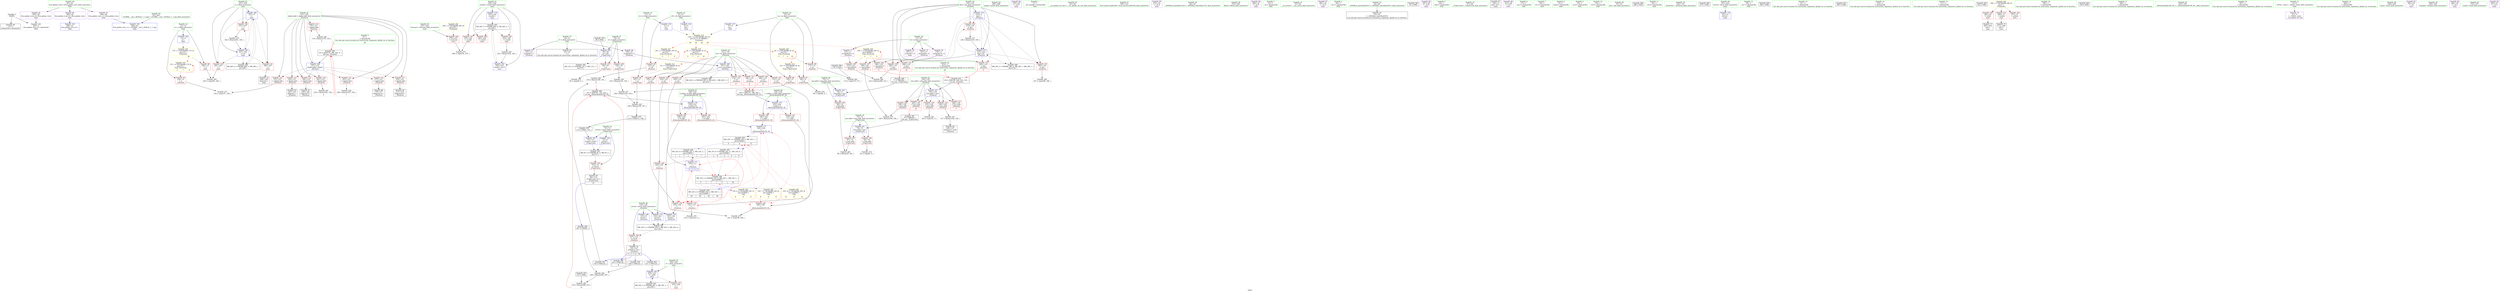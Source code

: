 digraph "SVFG" {
	label="SVFG";

	Node0x56415b3519f0 [shape=record,color=grey,label="{NodeID: 0\nNullPtr}"];
	Node0x56415b3519f0 -> Node0x56415b35a850[style=solid];
	Node0x56415b3519f0 -> Node0x56415b360bf0[style=solid];
	Node0x56415b35de60 [shape=record,color=grey,label="{NodeID: 277\n139 = cmp(137, 138, )\n}"];
	Node0x56415b359950 [shape=record,color=red,label="{NodeID: 111\n143\<--127\n\<--depth.addr\n_Z5solveii\n}"];
	Node0x56415b359950 -> Node0x56415b35acf0[style=solid];
	Node0x56415b357b30 [shape=record,color=green,label="{NodeID: 28\n40\<--44\nllvm.global_ctors\<--llvm.global_ctors_field_insensitive\nGlob }"];
	Node0x56415b357b30 -> Node0x56415b35c140[style=solid];
	Node0x56415b357b30 -> Node0x56415b35c240[style=solid];
	Node0x56415b357b30 -> Node0x56415b35c340[style=solid];
	Node0x56415b379730 [shape=record,color=yellow,style=double,label="{NodeID: 305\n44V_1 = ENCHI(MR_44V_0)\npts\{254 \}\nFun[main]}"];
	Node0x56415b379730 -> Node0x56415b35ff70[style=dashed];
	Node0x56415b35f9c0 [shape=record,color=red,label="{NodeID: 139\n213\<--212\n\<--arrayidx25\n_Z5solveii\n}"];
	Node0x56415b35f9c0 -> Node0x56415b3686a0[style=solid];
	Node0x56415b35a450 [shape=record,color=green,label="{NodeID: 56\n285\<--286\nprintf\<--printf_field_insensitive\n}"];
	Node0x56415b3611d0 [shape=record,color=blue,label="{NodeID: 167\n129\<--124\nlast.addr\<--last\n_Z5solveii\n}"];
	Node0x56415b3611d0 -> Node0x56415b35e8b0[style=dashed];
	Node0x56415b3611d0 -> Node0x56415b35e980[style=dashed];
	Node0x56415b3611d0 -> Node0x56415b35ea50[style=dashed];
	Node0x56415b3611d0 -> Node0x56415b35eb20[style=dashed];
	Node0x56415b3611d0 -> Node0x56415b35ebf0[style=dashed];
	Node0x56415b35bc60 [shape=record,color=purple,label="{NodeID: 84\n270\<--29\n\<--.str.3\nmain\n}"];
	Node0x56415b33c300 [shape=record,color=green,label="{NodeID: 1\n7\<--1\n__dso_handle\<--dummyObj\nGlob }"];
	Node0x56415b35dfe0 [shape=record,color=grey,label="{NodeID: 278\n95 = cmp(94, 9, )\n}"];
	Node0x56415b359a20 [shape=record,color=red,label="{NodeID: 112\n165\<--127\n\<--depth.addr\n_Z5solveii\n}"];
	Node0x56415b359a20 -> Node0x56415b35ae90[style=solid];
	Node0x56415b357c30 [shape=record,color=green,label="{NodeID: 29\n45\<--46\n__cxx_global_var_init\<--__cxx_global_var_init_field_insensitive\n}"];
	Node0x56415b35fa90 [shape=record,color=red,label="{NodeID: 140\n224\<--223\n\<--\n_Z5solveii\n}"];
	Node0x56415b35fa90 -> Node0x56415b361780[style=solid];
	Node0x56415b35a550 [shape=record,color=green,label="{NodeID: 57\n309\<--310\nllvm.memset.p0i8.i64\<--llvm.memset.p0i8.i64_field_insensitive\n}"];
	Node0x56415b3612a0 [shape=record,color=blue,label="{NodeID: 168\n125\<--9\nretval\<--\n_Z5solveii\n}"];
	Node0x56415b3612a0 -> Node0x56415b374b80[style=dashed];
	Node0x56415b35bd30 [shape=record,color=purple,label="{NodeID: 85\n272\<--32\n\<--.str.4\nmain\n}"];
	Node0x56415b33c240 [shape=record,color=green,label="{NodeID: 2\n9\<--1\n\<--dummyObj\nCan only get source location for instruction, argument, global var or function.|{<s0>20}}"];
	Node0x56415b33c240:s0 -> Node0x56415b3943a0[style=solid,color=red];
	Node0x56415b35e160 [shape=record,color=grey,label="{NodeID: 279\n153 = cmp(152, 9, )\n}"];
	Node0x56415b359af0 [shape=record,color=red,label="{NodeID: 113\n175\<--127\n\<--depth.addr\n_Z5solveii\n}"];
	Node0x56415b359af0 -> Node0x56415b368b20[style=solid];
	Node0x56415b357d30 [shape=record,color=green,label="{NodeID: 30\n49\<--50\n_ZNSt8ios_base4InitC1Ev\<--_ZNSt8ios_base4InitC1Ev_field_insensitive\n}"];
	Node0x56415b392bb0 [shape=record,color=black,label="{NodeID: 390\n181 = PHI(122, )\n|{<s0>6}}"];
	Node0x56415b392bb0:s0 -> Node0x56415b393fc0[style=solid,color=red];
	Node0x56415b35fb60 [shape=record,color=red,label="{NodeID: 141\n239\<--232\n\<--a.addr\n_Z8checkminIiEvRT_S0_\n}"];
	Node0x56415b35fb60 -> Node0x56415b35fea0[style=solid];
	Node0x56415b35a650 [shape=record,color=green,label="{NodeID: 58\n319\<--320\nfflush\<--fflush_field_insensitive\n}"];
	Node0x56415b361370 [shape=record,color=blue,label="{NodeID: 169\n131\<--149\nret\<--arrayidx2\n_Z5solveii\n}"];
	Node0x56415b361370 -> Node0x56415b35ecc0[style=dashed];
	Node0x56415b361370 -> Node0x56415b35ed90[style=dashed];
	Node0x56415b361370 -> Node0x56415b35ee60[style=dashed];
	Node0x56415b361370 -> Node0x56415b35ef30[style=dashed];
	Node0x56415b361370 -> Node0x56415b35f000[style=dashed];
	Node0x56415b361370 -> Node0x56415b35f0d0[style=dashed];
	Node0x56415b361370 -> Node0x56415b35f1a0[style=dashed];
	Node0x56415b361370 -> Node0x56415b375080[style=dashed];
	Node0x56415b35be00 [shape=record,color=purple,label="{NodeID: 86\n298\<--32\n\<--.str.4\nmain\n}"];
	Node0x56415b356060 [shape=record,color=green,label="{NodeID: 3\n22\<--1\n.str\<--dummyObj\nGlob }"];
	Node0x56415b35e2e0 [shape=record,color=grey,label="{NodeID: 280\n197 = cmp(196, 198, )\n}"];
	Node0x56415b359bc0 [shape=record,color=red,label="{NodeID: 114\n177\<--127\n\<--depth.addr\n_Z5solveii\n}"];
	Node0x56415b359bc0 -> Node0x56415b35af60[style=solid];
	Node0x56415b357e30 [shape=record,color=green,label="{NodeID: 31\n55\<--56\n__cxa_atexit\<--__cxa_atexit_field_insensitive\n}"];
	Node0x56415b392e20 [shape=record,color=black,label="{NodeID: 391\n190 = PHI(122, )\n}"];
	Node0x56415b392e20 -> Node0x56415b3683a0[style=solid];
	Node0x56415b35fc30 [shape=record,color=red,label="{NodeID: 142\n244\<--232\n\<--a.addr\n_Z8checkminIiEvRT_S0_\n}"];
	Node0x56415b35fc30 -> Node0x56415b3619f0[style=solid];
	Node0x56415b35a750 [shape=record,color=green,label="{NodeID: 59\n42\<--344\n_GLOBAL__sub_I_ACRush_1_1.cpp\<--_GLOBAL__sub_I_ACRush_1_1.cpp_field_insensitive\n}"];
	Node0x56415b35a750 -> Node0x56415b360af0[style=solid];
	Node0x56415b361440 [shape=record,color=blue,label="{NodeID: 170\n125\<--156\nretval\<--\n_Z5solveii\n}"];
	Node0x56415b361440 -> Node0x56415b374b80[style=dashed];
	Node0x56415b35bed0 [shape=record,color=purple,label="{NodeID: 87\n283\<--34\n\<--.str.5\nmain\n}"];
	Node0x56415b3560f0 [shape=record,color=green,label="{NodeID: 4\n24\<--1\n.str.1\<--dummyObj\nGlob }"];
	Node0x56415b35e460 [shape=record,color=grey,label="{NodeID: 281\n162 = cmp(161, 9, )\n}"];
	Node0x56415b359c90 [shape=record,color=red,label="{NodeID: 115\n187\<--127\n\<--depth.addr\n_Z5solveii\n}"];
	Node0x56415b359c90 -> Node0x56415b367aa0[style=solid];
	Node0x56415b357f30 [shape=record,color=green,label="{NodeID: 32\n54\<--60\n_ZNSt8ios_base4InitD1Ev\<--_ZNSt8ios_base4InitD1Ev_field_insensitive\n}"];
	Node0x56415b357f30 -> Node0x56415b35ab20[style=solid];
	Node0x56415b392f20 [shape=record,color=black,label="{NodeID: 392\n52 = PHI()\n}"];
	Node0x56415b35fd00 [shape=record,color=red,label="{NodeID: 143\n238\<--234\n\<--b.addr\n_Z8checkminIiEvRT_S0_\n}"];
	Node0x56415b35fd00 -> Node0x56415b35d860[style=solid];
	Node0x56415b35a850 [shape=record,color=black,label="{NodeID: 60\n2\<--3\ndummyVal\<--dummyVal\n}"];
	Node0x56415b361510 [shape=record,color=blue,label="{NodeID: 171\n159\<--111\n\<--\n_Z5solveii\n|{|<s1>5|<s2>5|<s3>5|<s4>5}}"];
	Node0x56415b361510 -> Node0x56415b374680[style=dashed];
	Node0x56415b361510:s1 -> Node0x56415b35f680[style=dashed,color=red];
	Node0x56415b361510:s2 -> Node0x56415b35f750[style=dashed,color=red];
	Node0x56415b361510:s3 -> Node0x56415b361510[style=dashed,color=red];
	Node0x56415b361510:s4 -> Node0x56415b375a80[style=dashed,color=red];
	Node0x56415b35bfa0 [shape=record,color=purple,label="{NodeID: 88\n287\<--36\n\<--.str.6\nmain\n}"];
	Node0x56415b356180 [shape=record,color=green,label="{NodeID: 5\n26\<--1\nstdin\<--dummyObj\nGlob }"];
	Node0x56415b35e5e0 [shape=record,color=grey,label="{NodeID: 282\n172 = cmp(170, 171, )\n}"];
	Node0x56415b35e710 [shape=record,color=red,label="{NodeID: 116\n201\<--127\n\<--depth.addr\n_Z5solveii\n}"];
	Node0x56415b35e710 -> Node0x56415b367f20[style=solid];
	Node0x56415b358030 [shape=record,color=green,label="{NodeID: 33\n67\<--68\n_Z7getCostii\<--_Z7getCostii_field_insensitive\n}"];
	Node0x56415b392ff0 [shape=record,color=black,label="{NodeID: 393\n90 = PHI()\n}"];
	Node0x56415b392ff0 -> Node0x56415b360f60[style=solid];
	Node0x56415b37a3a0 [shape=record,color=yellow,style=double,label="{NodeID: 310\n53V_1 = ENCHI(MR_53V_0)\npts\{10 12 16 180000 \}\nFun[main]|{<s0>20|<s1>20|<s2>20|<s3>20}}"];
	Node0x56415b37a3a0:s0 -> Node0x56415b37aa20[style=dashed,color=red];
	Node0x56415b37a3a0:s1 -> Node0x56415b37ab30[style=dashed,color=red];
	Node0x56415b37a3a0:s2 -> Node0x56415b37acf0[style=dashed,color=red];
	Node0x56415b37a3a0:s3 -> Node0x56415b37b230[style=dashed,color=red];
	Node0x56415b35fdd0 [shape=record,color=red,label="{NodeID: 144\n243\<--234\n\<--b.addr\n_Z8checkminIiEvRT_S0_\n}"];
	Node0x56415b35fdd0 -> Node0x56415b3619f0[style=solid];
	Node0x56415b35a950 [shape=record,color=black,label="{NodeID: 61\n250\<--9\nmain_ret\<--\nmain\n}"];
	Node0x56415b366de0 [shape=record,color=black,label="{NodeID: 255\n110 = PHI(111, 108, )\n}"];
	Node0x56415b366de0 -> Node0x56415b367380[style=solid];
	Node0x56415b3615e0 [shape=record,color=blue,label="{NodeID: 172\n133\<--9\nkey\<--\n_Z5solveii\n}"];
	Node0x56415b3615e0 -> Node0x56415b35f270[style=dashed];
	Node0x56415b3615e0 -> Node0x56415b35f340[style=dashed];
	Node0x56415b3615e0 -> Node0x56415b35f410[style=dashed];
	Node0x56415b3615e0 -> Node0x56415b35f4e0[style=dashed];
	Node0x56415b3615e0 -> Node0x56415b35f5b0[style=dashed];
	Node0x56415b3615e0 -> Node0x56415b3616b0[style=dashed];
	Node0x56415b3615e0 -> Node0x56415b375580[style=dashed];
	Node0x56415b35c070 [shape=record,color=purple,label="{NodeID: 89\n315\<--38\n\<--.str.7\nmain\n}"];
	Node0x56415b356210 [shape=record,color=green,label="{NodeID: 6\n27\<--1\n.str.2\<--dummyObj\nGlob }"];
	Node0x56415b36b030 [shape=record,color=grey,label="{NodeID: 283\n293 = cmp(291, 292, )\n}"];
	Node0x56415b35e7e0 [shape=record,color=red,label="{NodeID: 117\n210\<--127\n\<--depth.addr\n_Z5solveii\n}"];
	Node0x56415b35e7e0 -> Node0x56415b35b030[style=solid];
	Node0x56415b358130 [shape=record,color=green,label="{NodeID: 34\n72\<--73\nretval\<--retval_field_insensitive\n_Z7getCostii\n}"];
	Node0x56415b358130 -> Node0x56415b3592d0[style=solid];
	Node0x56415b358130 -> Node0x56415b360e90[style=solid];
	Node0x56415b358130 -> Node0x56415b361030[style=solid];
	Node0x56415b3930c0 [shape=record,color=black,label="{NodeID: 394\n170 = PHI()\n}"];
	Node0x56415b3930c0 -> Node0x56415b35e5e0[style=solid];
	Node0x56415b37a4b0 [shape=record,color=yellow,style=double,label="{NodeID: 311\n2V_1 = ENCHI(MR_2V_0)\npts\{12 \}\nFun[_Z7getCostii]}"];
	Node0x56415b37a4b0 -> Node0x56415b35c510[style=dashed];
	Node0x56415b35fea0 [shape=record,color=red,label="{NodeID: 145\n240\<--239\n\<--\n_Z8checkminIiEvRT_S0_\n}"];
	Node0x56415b35fea0 -> Node0x56415b35d860[style=solid];
	Node0x56415b35aa20 [shape=record,color=black,label="{NodeID: 62\n20\<--19\n\<--f\nCan only get source location for instruction, argument, global var or function.}"];
	Node0x56415b367380 [shape=record,color=black,label="{NodeID: 256\n113 = PHI(9, 110, )\n}"];
	Node0x56415b367380 -> Node0x56415b361030[style=solid];
	Node0x56415b3616b0 [shape=record,color=blue,label="{NodeID: 173\n133\<--220\nkey\<--inc\n_Z5solveii\n}"];
	Node0x56415b3616b0 -> Node0x56415b35f270[style=dashed];
	Node0x56415b3616b0 -> Node0x56415b35f340[style=dashed];
	Node0x56415b3616b0 -> Node0x56415b35f410[style=dashed];
	Node0x56415b3616b0 -> Node0x56415b35f4e0[style=dashed];
	Node0x56415b3616b0 -> Node0x56415b35f5b0[style=dashed];
	Node0x56415b3616b0 -> Node0x56415b3616b0[style=dashed];
	Node0x56415b3616b0 -> Node0x56415b375580[style=dashed];
	Node0x56415b35c140 [shape=record,color=purple,label="{NodeID: 90\n348\<--40\nllvm.global_ctors_0\<--llvm.global_ctors\nGlob }"];
	Node0x56415b35c140 -> Node0x56415b3609f0[style=solid];
	Node0x56415b356a50 [shape=record,color=green,label="{NodeID: 7\n29\<--1\n.str.3\<--dummyObj\nGlob }"];
	Node0x56415b35e8b0 [shape=record,color=red,label="{NodeID: 118\n146\<--129\n\<--last.addr\n_Z5solveii\n}"];
	Node0x56415b35e8b0 -> Node0x56415b368820[style=solid];
	Node0x56415b358200 [shape=record,color=green,label="{NodeID: 35\n74\<--75\nlast.addr\<--last.addr_field_insensitive\n_Z7getCostii\n}"];
	Node0x56415b358200 -> Node0x56415b3593a0[style=solid];
	Node0x56415b358200 -> Node0x56415b359470[style=solid];
	Node0x56415b358200 -> Node0x56415b360cf0[style=solid];
	Node0x56415b393190 [shape=record,color=black,label="{NodeID: 395\n204 = PHI(122, )\n}"];
	Node0x56415b393190 -> Node0x56415b3689a0[style=solid];
	Node0x56415b37a5c0 [shape=record,color=yellow,style=double,label="{NodeID: 312\n4V_1 = ENCHI(MR_4V_0)\npts\{16 \}\nFun[_Z7getCostii]}"];
	Node0x56415b37a5c0 -> Node0x56415b358df0[style=dashed];
	Node0x56415b37a5c0 -> Node0x56415b358ec0[style=dashed];
	Node0x56415b35ff70 [shape=record,color=red,label="{NodeID: 146\n279\<--253\n\<--testcase\nmain\n}"];
	Node0x56415b35ff70 -> Node0x56415b35db60[style=solid];
	Node0x56415b35ab20 [shape=record,color=black,label="{NodeID: 63\n53\<--54\n\<--_ZNSt8ios_base4InitD1Ev\nCan only get source location for instruction, argument, global var or function.}"];
	Node0x56415b367920 [shape=record,color=grey,label="{NodeID: 257\n106 = Binary(103, 105, )\n}"];
	Node0x56415b367920 -> Node0x56415b368220[style=solid];
	Node0x56415b361780 [shape=record,color=blue,label="{NodeID: 174\n125\<--224\nretval\<--\n_Z5solveii\n}"];
	Node0x56415b361780 -> Node0x56415b374b80[style=dashed];
	Node0x56415b35c240 [shape=record,color=purple,label="{NodeID: 91\n349\<--40\nllvm.global_ctors_1\<--llvm.global_ctors\nGlob }"];
	Node0x56415b35c240 -> Node0x56415b360af0[style=solid];
	Node0x56415b356ae0 [shape=record,color=green,label="{NodeID: 8\n31\<--1\nstdout\<--dummyObj\nGlob }"];
	Node0x56415b374180 [shape=record,color=black,label="{NodeID: 285\nMR_32V_9 = PHI(MR_32V_11, MR_32V_8, )\npts\{210000 \}\n|{|<s2>9|<s3>9|<s4>9|<s5>9}}"];
	Node0x56415b374180 -> Node0x56415b35fa90[style=dashed];
	Node0x56415b374180 -> Node0x56415b375a80[style=dashed];
	Node0x56415b374180:s2 -> Node0x56415b35f680[style=dashed,color=red];
	Node0x56415b374180:s3 -> Node0x56415b35f750[style=dashed,color=red];
	Node0x56415b374180:s4 -> Node0x56415b361510[style=dashed,color=red];
	Node0x56415b374180:s5 -> Node0x56415b375a80[style=dashed,color=red];
	Node0x56415b35e980 [shape=record,color=red,label="{NodeID: 119\n161\<--129\n\<--last.addr\n_Z5solveii\n}"];
	Node0x56415b35e980 -> Node0x56415b35e460[style=solid];
	Node0x56415b3582d0 [shape=record,color=green,label="{NodeID: 36\n76\<--77\nkey.addr\<--key.addr_field_insensitive\n_Z7getCostii\n}"];
	Node0x56415b3582d0 -> Node0x56415b359540[style=solid];
	Node0x56415b3582d0 -> Node0x56415b360dc0[style=solid];
	Node0x56415b393360 [shape=record,color=black,label="{NodeID: 396\n207 = PHI(69, )\n}"];
	Node0x56415b393360 -> Node0x56415b3689a0[style=solid];
	Node0x56415b360040 [shape=record,color=red,label="{NodeID: 147\n278\<--255\n\<--caseId\nmain\n}"];
	Node0x56415b360040 -> Node0x56415b35db60[style=solid];
	Node0x56415b35ac20 [shape=record,color=black,label="{NodeID: 64\n69\<--116\n_Z7getCostii_ret\<--\n_Z7getCostii\n|{<s0>10}}"];
	Node0x56415b35ac20:s0 -> Node0x56415b393360[style=solid,color=blue];
	Node0x56415b367aa0 [shape=record,color=grey,label="{NodeID: 258\n188 = Binary(187, 104, )\n|{<s0>7}}"];
	Node0x56415b367aa0:s0 -> Node0x56415b3943a0[style=solid,color=red];
	Node0x56415b361850 [shape=record,color=blue,label="{NodeID: 175\n232\<--230\na.addr\<--a\n_Z8checkminIiEvRT_S0_\n}"];
	Node0x56415b361850 -> Node0x56415b35fb60[style=dashed];
	Node0x56415b361850 -> Node0x56415b35fc30[style=dashed];
	Node0x56415b35c340 [shape=record,color=purple,label="{NodeID: 92\n350\<--40\nllvm.global_ctors_2\<--llvm.global_ctors\nGlob }"];
	Node0x56415b35c340 -> Node0x56415b360bf0[style=solid];
	Node0x56415b356b70 [shape=record,color=green,label="{NodeID: 9\n32\<--1\n.str.4\<--dummyObj\nGlob }"];
	Node0x56415b374680 [shape=record,color=black,label="{NodeID: 286\nMR_32V_6 = PHI(MR_32V_5, MR_32V_3, )\npts\{210000 \}\n|{<s0>7|<s1>7|<s2>7|<s3>7}}"];
	Node0x56415b374680:s0 -> Node0x56415b35f680[style=dashed,color=red];
	Node0x56415b374680:s1 -> Node0x56415b35f750[style=dashed,color=red];
	Node0x56415b374680:s2 -> Node0x56415b361510[style=dashed,color=red];
	Node0x56415b374680:s3 -> Node0x56415b375a80[style=dashed,color=red];
	Node0x56415b35ea50 [shape=record,color=red,label="{NodeID: 120\n164\<--129\n\<--last.addr\n_Z5solveii\n}"];
	Node0x56415b35ea50 -> Node0x56415b35d6e0[style=solid];
	Node0x56415b3583a0 [shape=record,color=green,label="{NodeID: 37\n78\<--79\nd\<--d_field_insensitive\n_Z7getCostii\n}"];
	Node0x56415b3583a0 -> Node0x56415b359610[style=solid];
	Node0x56415b3583a0 -> Node0x56415b3596e0[style=solid];
	Node0x56415b3583a0 -> Node0x56415b360f60[style=solid];
	Node0x56415b3934a0 [shape=record,color=black,label="{NodeID: 397\n215 = PHI()\n}"];
	Node0x56415b3934a0 -> Node0x56415b3680a0[style=solid];
	Node0x56415b360110 [shape=record,color=red,label="{NodeID: 148\n282\<--255\n\<--caseId\nmain\n}"];
	Node0x56415b35acf0 [shape=record,color=black,label="{NodeID: 65\n144\<--143\nidxprom\<--\n_Z5solveii\n}"];
	Node0x56415b367c20 [shape=record,color=grey,label="{NodeID: 259\n103 = Binary(102, 104, )\n}"];
	Node0x56415b367c20 -> Node0x56415b367920[style=solid];
	Node0x56415b361920 [shape=record,color=blue,label="{NodeID: 176\n234\<--231\nb.addr\<--b\n_Z8checkminIiEvRT_S0_\n}"];
	Node0x56415b361920 -> Node0x56415b35fd00[style=dashed];
	Node0x56415b361920 -> Node0x56415b35fdd0[style=dashed];
	Node0x56415b35c440 [shape=record,color=red,label="{NodeID: 93\n191\<--8\n\<--cD\n_Z5solveii\n}"];
	Node0x56415b35c440 -> Node0x56415b3683a0[style=solid];
	Node0x56415b356c00 [shape=record,color=green,label="{NodeID: 10\n34\<--1\n.str.5\<--dummyObj\nGlob }"];
	Node0x56415b374b80 [shape=record,color=black,label="{NodeID: 287\nMR_20V_3 = PHI(MR_20V_5, MR_20V_2, MR_20V_4, )\npts\{126 \}\n}"];
	Node0x56415b374b80 -> Node0x56415b3597b0[style=dashed];
	Node0x56415b35eb20 [shape=record,color=red,label="{NodeID: 121\n189\<--129\n\<--last.addr\n_Z5solveii\n|{<s0>7}}"];
	Node0x56415b35eb20:s0 -> Node0x56415b394690[style=solid,color=red];
	Node0x56415b358470 [shape=record,color=green,label="{NodeID: 38\n91\<--92\nabs\<--abs_field_insensitive\n}"];
	Node0x56415b393570 [shape=record,color=black,label="{NodeID: 398\n288 = PHI()\n}"];
	Node0x56415b3601e0 [shape=record,color=red,label="{NodeID: 149\n322\<--255\n\<--caseId\nmain\n}"];
	Node0x56415b3601e0 -> Node0x56415b368520[style=solid];
	Node0x56415b35adc0 [shape=record,color=black,label="{NodeID: 66\n148\<--147\nidxprom1\<--add\n_Z5solveii\n}"];
	Node0x56415b367da0 [shape=record,color=grey,label="{NodeID: 260\n89 = Binary(87, 88, )\n}"];
	Node0x56415b3619f0 [shape=record,color=blue,label="{NodeID: 177\n244\<--243\n\<--\n_Z8checkminIiEvRT_S0_\n}"];
	Node0x56415b3619f0 -> Node0x56415b376e80[style=dashed];
	Node0x56415b35c510 [shape=record,color=red,label="{NodeID: 94\n107\<--11\n\<--cI\n_Z7getCostii\n}"];
	Node0x56415b35c510 -> Node0x56415b368220[style=solid];
	Node0x56415b356c90 [shape=record,color=green,label="{NodeID: 11\n36\<--1\n.str.6\<--dummyObj\nGlob }"];
	Node0x56415b375080 [shape=record,color=black,label="{NodeID: 288\nMR_26V_2 = PHI(MR_26V_3, MR_26V_1, MR_26V_3, )\npts\{132 \}\n}"];
	Node0x56415b35ebf0 [shape=record,color=red,label="{NodeID: 122\n205\<--129\n\<--last.addr\n_Z5solveii\n|{<s0>10}}"];
	Node0x56415b35ebf0:s0 -> Node0x56415b394180[style=solid,color=red];
	Node0x56415b358570 [shape=record,color=green,label="{NodeID: 39\n120\<--121\n_Z5solveii\<--_Z5solveii_field_insensitive\n}"];
	Node0x56415b393640 [shape=record,color=black,label="{NodeID: 399\n273 = PHI()\n}"];
	Node0x56415b3602b0 [shape=record,color=red,label="{NodeID: 150\n291\<--257\n\<--i\nmain\n}"];
	Node0x56415b3602b0 -> Node0x56415b36b030[style=solid];
	Node0x56415b35ae90 [shape=record,color=black,label="{NodeID: 67\n166\<--165\nidxprom7\<--\n_Z5solveii\n}"];
	Node0x56415b367f20 [shape=record,color=grey,label="{NodeID: 261\n202 = Binary(201, 104, )\n|{<s0>9}}"];
	Node0x56415b367f20:s0 -> Node0x56415b3943a0[style=solid,color=red];
	Node0x56415b361ac0 [shape=record,color=blue,label="{NodeID: 178\n251\<--9\nretval\<--\nmain\n}"];
	Node0x56415b35c5e0 [shape=record,color=red,label="{NodeID: 95\n138\<--13\n\<--n\n_Z5solveii\n}"];
	Node0x56415b35c5e0 -> Node0x56415b35de60[style=solid];
	Node0x56415b356d20 [shape=record,color=green,label="{NodeID: 12\n38\<--1\n.str.7\<--dummyObj\nGlob }"];
	Node0x56415b375580 [shape=record,color=black,label="{NodeID: 289\nMR_28V_2 = PHI(MR_28V_4, MR_28V_1, MR_28V_1, )\npts\{134 \}\n}"];
	Node0x56415b35ecc0 [shape=record,color=red,label="{NodeID: 123\n151\<--131\n\<--ret\n_Z5solveii\n}"];
	Node0x56415b35ecc0 -> Node0x56415b35f680[style=solid];
	Node0x56415b358670 [shape=record,color=green,label="{NodeID: 40\n125\<--126\nretval\<--retval_field_insensitive\n_Z5solveii\n}"];
	Node0x56415b358670 -> Node0x56415b3597b0[style=solid];
	Node0x56415b358670 -> Node0x56415b3612a0[style=solid];
	Node0x56415b358670 -> Node0x56415b361440[style=solid];
	Node0x56415b358670 -> Node0x56415b361780[style=solid];
	Node0x56415b393710 [shape=record,color=black,label="{NodeID: 400\n284 = PHI()\n}"];
	Node0x56415b37aa20 [shape=record,color=yellow,style=double,label="{NodeID: 317\n14V_1 = ENCHI(MR_14V_0)\npts\{10 \}\nFun[_Z5solveii]|{|<s1>5|<s2>7|<s3>9}}"];
	Node0x56415b37aa20 -> Node0x56415b35c440[style=dashed];
	Node0x56415b37aa20:s1 -> Node0x56415b37aa20[style=dashed,color=red];
	Node0x56415b37aa20:s2 -> Node0x56415b37aa20[style=dashed,color=red];
	Node0x56415b37aa20:s3 -> Node0x56415b37aa20[style=dashed,color=red];
	Node0x56415b360380 [shape=record,color=red,label="{NodeID: 151\n295\<--257\n\<--i\nmain\n}"];
	Node0x56415b360380 -> Node0x56415b35b370[style=solid];
	Node0x56415b35af60 [shape=record,color=black,label="{NodeID: 68\n178\<--177\nidxprom12\<--\n_Z5solveii\n}"];
	Node0x56415b3680a0 [shape=record,color=grey,label="{NodeID: 262\n216 = Binary(208, 215, )\n|{<s0>12}}"];
	Node0x56415b3680a0:s0 -> Node0x56415b393fc0[style=solid,color=red];
	Node0x56415b361b90 [shape=record,color=blue,label="{NodeID: 179\n255\<--104\ncaseId\<--\nmain\n}"];
	Node0x56415b361b90 -> Node0x56415b377380[style=dashed];
	Node0x56415b358d20 [shape=record,color=red,label="{NodeID: 96\n292\<--13\n\<--n\nmain\n}"];
	Node0x56415b358d20 -> Node0x56415b36b030[style=solid];
	Node0x56415b356db0 [shape=record,color=green,label="{NodeID: 13\n41\<--1\n\<--dummyObj\nCan only get source location for instruction, argument, global var or function.}"];
	Node0x56415b375a80 [shape=record,color=black,label="{NodeID: 290\nMR_32V_2 = PHI(MR_32V_9, MR_32V_1, MR_32V_1, )\npts\{210000 \}\n|{<s0>5|<s1>7|<s2>9|<s3>20}}"];
	Node0x56415b375a80:s0 -> Node0x56415b37f340[style=dashed,color=blue];
	Node0x56415b375a80:s1 -> Node0x56415b3627c0[style=dashed,color=blue];
	Node0x56415b375a80:s2 -> Node0x56415b362a80[style=dashed,color=blue];
	Node0x56415b375a80:s3 -> Node0x56415b378280[style=dashed,color=blue];
	Node0x56415b35ed90 [shape=record,color=red,label="{NodeID: 124\n155\<--131\n\<--ret\n_Z5solveii\n}"];
	Node0x56415b35ed90 -> Node0x56415b35f750[style=solid];
	Node0x56415b358740 [shape=record,color=green,label="{NodeID: 41\n127\<--128\ndepth.addr\<--depth.addr_field_insensitive\n_Z5solveii\n}"];
	Node0x56415b358740 -> Node0x56415b359880[style=solid];
	Node0x56415b358740 -> Node0x56415b359950[style=solid];
	Node0x56415b358740 -> Node0x56415b359a20[style=solid];
	Node0x56415b358740 -> Node0x56415b359af0[style=solid];
	Node0x56415b358740 -> Node0x56415b359bc0[style=solid];
	Node0x56415b358740 -> Node0x56415b359c90[style=solid];
	Node0x56415b358740 -> Node0x56415b35e710[style=solid];
	Node0x56415b358740 -> Node0x56415b35e7e0[style=solid];
	Node0x56415b358740 -> Node0x56415b361100[style=solid];
	Node0x56415b3937e0 [shape=record,color=black,label="{NodeID: 401\n299 = PHI()\n}"];
	Node0x56415b37ab30 [shape=record,color=yellow,style=double,label="{NodeID: 318\n2V_1 = ENCHI(MR_2V_0)\npts\{12 \}\nFun[_Z5solveii]|{<s0>5|<s1>7|<s2>9|<s3>10}}"];
	Node0x56415b37ab30:s0 -> Node0x56415b37ab30[style=dashed,color=red];
	Node0x56415b37ab30:s1 -> Node0x56415b37ab30[style=dashed,color=red];
	Node0x56415b37ab30:s2 -> Node0x56415b37ab30[style=dashed,color=red];
	Node0x56415b37ab30:s3 -> Node0x56415b37a4b0[style=dashed,color=red];
	Node0x56415b360450 [shape=record,color=red,label="{NodeID: 152\n301\<--257\n\<--i\nmain\n}"];
	Node0x56415b360450 -> Node0x56415b368ca0[style=solid];
	Node0x56415b35b030 [shape=record,color=black,label="{NodeID: 69\n211\<--210\nidxprom24\<--\n_Z5solveii\n}"];
	Node0x56415b368220 [shape=record,color=grey,label="{NodeID: 263\n108 = Binary(106, 107, )\n}"];
	Node0x56415b368220 -> Node0x56415b366de0[style=solid];
	Node0x56415b361c60 [shape=record,color=blue,label="{NodeID: 180\n257\<--9\ni\<--\nmain\n}"];
	Node0x56415b361c60 -> Node0x56415b3602b0[style=dashed];
	Node0x56415b361c60 -> Node0x56415b360380[style=dashed];
	Node0x56415b361c60 -> Node0x56415b360450[style=dashed];
	Node0x56415b361c60 -> Node0x56415b361d30[style=dashed];
	Node0x56415b361c60 -> Node0x56415b377880[style=dashed];
	Node0x56415b358df0 [shape=record,color=red,label="{NodeID: 97\n98\<--15\n\<--m\n_Z7getCostii\n}"];
	Node0x56415b358df0 -> Node0x56415b35dce0[style=solid];
	Node0x56415b356e40 [shape=record,color=green,label="{NodeID: 14\n104\<--1\n\<--dummyObj\nCan only get source location for instruction, argument, global var or function.}"];
	Node0x56415b375f80 [shape=record,color=black,label="{NodeID: 291\nMR_6V_3 = PHI(MR_6V_4, MR_6V_2, )\npts\{73 \}\n}"];
	Node0x56415b375f80 -> Node0x56415b3592d0[style=dashed];
	Node0x56415b35ee60 [shape=record,color=red,label="{NodeID: 125\n159\<--131\n\<--ret\n_Z5solveii\n}"];
	Node0x56415b35ee60 -> Node0x56415b361510[style=solid];
	Node0x56415b358810 [shape=record,color=green,label="{NodeID: 42\n129\<--130\nlast.addr\<--last.addr_field_insensitive\n_Z5solveii\n}"];
	Node0x56415b358810 -> Node0x56415b35e8b0[style=solid];
	Node0x56415b358810 -> Node0x56415b35e980[style=solid];
	Node0x56415b358810 -> Node0x56415b35ea50[style=solid];
	Node0x56415b358810 -> Node0x56415b35eb20[style=solid];
	Node0x56415b358810 -> Node0x56415b35ebf0[style=solid];
	Node0x56415b358810 -> Node0x56415b3611d0[style=solid];
	Node0x56415b3938b0 [shape=record,color=black,label="{NodeID: 402\n311 = PHI(122, )\n}"];
	Node0x56415b3938b0 -> Node0x56415b361e00[style=solid];
	Node0x56415b37ac10 [shape=record,color=yellow,style=double,label="{NodeID: 319\n17V_1 = ENCHI(MR_17V_0)\npts\{14 \}\nFun[_Z5solveii]|{|<s1>5|<s2>7|<s3>9}}"];
	Node0x56415b37ac10 -> Node0x56415b35c5e0[style=dashed];
	Node0x56415b37ac10:s1 -> Node0x56415b37ac10[style=dashed,color=red];
	Node0x56415b37ac10:s2 -> Node0x56415b37ac10[style=dashed,color=red];
	Node0x56415b37ac10:s3 -> Node0x56415b37ac10[style=dashed,color=red];
	Node0x56415b360520 [shape=record,color=red,label="{NodeID: 153\n314\<--259\n\<--r\nmain\n}"];
	Node0x56415b35b100 [shape=record,color=black,label="{NodeID: 70\n122\<--227\n_Z5solveii_ret\<--\n_Z5solveii\n|{<s0>5|<s1>7|<s2>9|<s3>20}}"];
	Node0x56415b35b100:s0 -> Node0x56415b392bb0[style=solid,color=blue];
	Node0x56415b35b100:s1 -> Node0x56415b392e20[style=solid,color=blue];
	Node0x56415b35b100:s2 -> Node0x56415b393190[style=solid,color=blue];
	Node0x56415b35b100:s3 -> Node0x56415b3938b0[style=solid,color=blue];
	Node0x56415b3683a0 [shape=record,color=grey,label="{NodeID: 264\n192 = Binary(190, 191, )\n|{<s0>8}}"];
	Node0x56415b3683a0:s0 -> Node0x56415b393fc0[style=solid,color=red];
	Node0x56415b361d30 [shape=record,color=blue,label="{NodeID: 181\n257\<--302\ni\<--inc\nmain\n}"];
	Node0x56415b361d30 -> Node0x56415b3602b0[style=dashed];
	Node0x56415b361d30 -> Node0x56415b360380[style=dashed];
	Node0x56415b361d30 -> Node0x56415b360450[style=dashed];
	Node0x56415b361d30 -> Node0x56415b361d30[style=dashed];
	Node0x56415b361d30 -> Node0x56415b377880[style=dashed];
	Node0x56415b358ec0 [shape=record,color=red,label="{NodeID: 98\n105\<--15\n\<--m\n_Z7getCostii\n}"];
	Node0x56415b358ec0 -> Node0x56415b367920[style=solid];
	Node0x56415b356ed0 [shape=record,color=green,label="{NodeID: 15\n111\<--1\n\<--dummyObj\nCan only get source location for instruction, argument, global var or function.}"];
	Node0x56415b376480 [shape=record,color=black,label="{NodeID: 292\nMR_12V_2 = PHI(MR_12V_3, MR_12V_1, )\npts\{79 \}\n}"];
	Node0x56415b35ef30 [shape=record,color=red,label="{NodeID: 126\n174\<--131\n\<--ret\n_Z5solveii\n|{<s0>6}}"];
	Node0x56415b35ef30:s0 -> Node0x56415b393c80[style=solid,color=red];
	Node0x56415b3588e0 [shape=record,color=green,label="{NodeID: 43\n131\<--132\nret\<--ret_field_insensitive\n_Z5solveii\n}"];
	Node0x56415b3588e0 -> Node0x56415b35ecc0[style=solid];
	Node0x56415b3588e0 -> Node0x56415b35ed90[style=solid];
	Node0x56415b3588e0 -> Node0x56415b35ee60[style=solid];
	Node0x56415b3588e0 -> Node0x56415b35ef30[style=solid];
	Node0x56415b3588e0 -> Node0x56415b35f000[style=solid];
	Node0x56415b3588e0 -> Node0x56415b35f0d0[style=solid];
	Node0x56415b3588e0 -> Node0x56415b35f1a0[style=solid];
	Node0x56415b3588e0 -> Node0x56415b361370[style=solid];
	Node0x56415b393ae0 [shape=record,color=black,label="{NodeID: 403\n316 = PHI()\n}"];
	Node0x56415b37acf0 [shape=record,color=yellow,style=double,label="{NodeID: 320\n4V_1 = ENCHI(MR_4V_0)\npts\{16 \}\nFun[_Z5solveii]|{|<s1>5|<s2>7|<s3>9|<s4>10}}"];
	Node0x56415b37acf0 -> Node0x56415b358f90[style=dashed];
	Node0x56415b37acf0:s1 -> Node0x56415b37acf0[style=dashed,color=red];
	Node0x56415b37acf0:s2 -> Node0x56415b37acf0[style=dashed,color=red];
	Node0x56415b37acf0:s3 -> Node0x56415b37acf0[style=dashed,color=red];
	Node0x56415b37acf0:s4 -> Node0x56415b37a5c0[style=dashed,color=red];
	Node0x56415b3605f0 [shape=record,color=blue,label="{NodeID: 154\n8\<--9\ncD\<--\nGlob }"];
	Node0x56415b3605f0 -> Node0x56415b37a3a0[style=dashed];
	Node0x56415b35b1d0 [shape=record,color=black,label="{NodeID: 71\n265\<--262\ncall\<--\nmain\n}"];
	Node0x56415b368520 [shape=record,color=grey,label="{NodeID: 265\n323 = Binary(322, 104, )\n}"];
	Node0x56415b368520 -> Node0x56415b361ed0[style=solid];
	Node0x56415b361e00 [shape=record,color=blue,label="{NodeID: 182\n259\<--311\nr\<--call9\nmain\n}"];
	Node0x56415b361e00 -> Node0x56415b360520[style=dashed];
	Node0x56415b361e00 -> Node0x56415b377d80[style=dashed];
	Node0x56415b358f90 [shape=record,color=red,label="{NodeID: 99\n171\<--15\n\<--m\n_Z5solveii\n}"];
	Node0x56415b358f90 -> Node0x56415b35e5e0[style=solid];
	Node0x56415b356f60 [shape=record,color=green,label="{NodeID: 16\n198\<--1\n\<--dummyObj\nCan only get source location for instruction, argument, global var or function.}"];
	Node0x56415b35f000 [shape=record,color=red,label="{NodeID: 127\n186\<--131\n\<--ret\n_Z5solveii\n|{<s0>8}}"];
	Node0x56415b35f000:s0 -> Node0x56415b393c80[style=solid,color=red];
	Node0x56415b3589b0 [shape=record,color=green,label="{NodeID: 44\n133\<--134\nkey\<--key_field_insensitive\n_Z5solveii\n}"];
	Node0x56415b3589b0 -> Node0x56415b35f270[style=solid];
	Node0x56415b3589b0 -> Node0x56415b35f340[style=solid];
	Node0x56415b3589b0 -> Node0x56415b35f410[style=solid];
	Node0x56415b3589b0 -> Node0x56415b35f4e0[style=solid];
	Node0x56415b3589b0 -> Node0x56415b35f5b0[style=solid];
	Node0x56415b3589b0 -> Node0x56415b3615e0[style=solid];
	Node0x56415b3589b0 -> Node0x56415b3616b0[style=solid];
	Node0x56415b393bb0 [shape=record,color=black,label="{NodeID: 404\n318 = PHI()\n}"];
	Node0x56415b3606f0 [shape=record,color=blue,label="{NodeID: 155\n11\<--9\ncI\<--\nGlob }"];
	Node0x56415b3606f0 -> Node0x56415b37a3a0[style=dashed];
	Node0x56415b35b2a0 [shape=record,color=black,label="{NodeID: 72\n271\<--268\ncall1\<--\nmain\n}"];
	Node0x56415b3686a0 [shape=record,color=grey,label="{NodeID: 266\n214 = Binary(209, 213, )\n}"];
	Node0x56415b361ed0 [shape=record,color=blue,label="{NodeID: 183\n255\<--323\ncaseId\<--inc13\nmain\n}"];
	Node0x56415b361ed0 -> Node0x56415b377380[style=dashed];
	Node0x56415b359060 [shape=record,color=red,label="{NodeID: 100\n262\<--26\n\<--stdin\nmain\n}"];
	Node0x56415b359060 -> Node0x56415b35b1d0[style=solid];
	Node0x56415b357030 [shape=record,color=green,label="{NodeID: 17\n306\<--1\n\<--dummyObj\nCan only get source location for instruction, argument, global var or function.}"];
	Node0x56415b376e80 [shape=record,color=black,label="{NodeID: 294\nMR_32V_3 = PHI(MR_32V_2, MR_32V_1, )\npts\{210000 \}\n|{<s0>6|<s1>8|<s2>12}}"];
	Node0x56415b376e80:s0 -> Node0x56415b374680[style=dashed,color=blue];
	Node0x56415b376e80:s1 -> Node0x56415b374180[style=dashed,color=blue];
	Node0x56415b376e80:s2 -> Node0x56415b374180[style=dashed,color=blue];
	Node0x56415b35f0d0 [shape=record,color=red,label="{NodeID: 128\n200\<--131\n\<--ret\n_Z5solveii\n|{<s0>12}}"];
	Node0x56415b35f0d0:s0 -> Node0x56415b393c80[style=solid,color=red];
	Node0x56415b358a80 [shape=record,color=green,label="{NodeID: 45\n183\<--184\n_Z8checkminIiEvRT_S0_\<--_Z8checkminIiEvRT_S0__field_insensitive\n}"];
	Node0x56415b393c80 [shape=record,color=black,label="{NodeID: 405\n230 = PHI(174, 186, 200, )\n0th arg _Z8checkminIiEvRT_S0_ }"];
	Node0x56415b393c80 -> Node0x56415b361850[style=solid];
	Node0x56415b3607f0 [shape=record,color=blue,label="{NodeID: 156\n13\<--9\nn\<--\nGlob }"];
	Node0x56415b3607f0 -> Node0x56415b379570[style=dashed];
	Node0x56415b35b370 [shape=record,color=black,label="{NodeID: 73\n296\<--295\nidxprom\<--\nmain\n}"];
	Node0x56415b368820 [shape=record,color=grey,label="{NodeID: 267\n147 = Binary(146, 104, )\n}"];
	Node0x56415b368820 -> Node0x56415b35adc0[style=solid];
	Node0x56415b359130 [shape=record,color=red,label="{NodeID: 101\n268\<--31\n\<--stdout\nmain\n}"];
	Node0x56415b359130 -> Node0x56415b35b2a0[style=solid];
	Node0x56415b357130 [shape=record,color=green,label="{NodeID: 18\n307\<--1\n\<--dummyObj\nCan only get source location for instruction, argument, global var or function.}"];
	Node0x56415b377380 [shape=record,color=black,label="{NodeID: 295\nMR_46V_3 = PHI(MR_46V_4, MR_46V_2, )\npts\{256 \}\n}"];
	Node0x56415b377380 -> Node0x56415b360040[style=dashed];
	Node0x56415b377380 -> Node0x56415b360110[style=dashed];
	Node0x56415b377380 -> Node0x56415b3601e0[style=dashed];
	Node0x56415b377380 -> Node0x56415b361ed0[style=dashed];
	Node0x56415b35f1a0 [shape=record,color=red,label="{NodeID: 129\n223\<--131\n\<--ret\n_Z5solveii\n}"];
	Node0x56415b35f1a0 -> Node0x56415b35fa90[style=solid];
	Node0x56415b358b80 [shape=record,color=green,label="{NodeID: 46\n232\<--233\na.addr\<--a.addr_field_insensitive\n_Z8checkminIiEvRT_S0_\n}"];
	Node0x56415b358b80 -> Node0x56415b35fb60[style=solid];
	Node0x56415b358b80 -> Node0x56415b35fc30[style=solid];
	Node0x56415b358b80 -> Node0x56415b361850[style=solid];
	Node0x56415b393fc0 [shape=record,color=black,label="{NodeID: 406\n231 = PHI(181, 192, 216, )\n1st arg _Z8checkminIiEvRT_S0_ }"];
	Node0x56415b393fc0 -> Node0x56415b361920[style=solid];
	Node0x56415b3608f0 [shape=record,color=blue,label="{NodeID: 157\n15\<--9\nm\<--\nGlob }"];
	Node0x56415b3608f0 -> Node0x56415b37a3a0[style=dashed];
	Node0x56415b35b440 [shape=record,color=purple,label="{NodeID: 74\n51\<--4\n\<--_ZStL8__ioinit\n__cxx_global_var_init\n}"];
	Node0x56415b3689a0 [shape=record,color=grey,label="{NodeID: 268\n208 = Binary(204, 207, )\n}"];
	Node0x56415b3689a0 -> Node0x56415b3680a0[style=solid];
	Node0x56415b359200 [shape=record,color=red,label="{NodeID: 102\n317\<--31\n\<--stdout\nmain\n}"];
	Node0x56415b357230 [shape=record,color=green,label="{NodeID: 19\n308\<--1\n\<--dummyObj\nCan only get source location for instruction, argument, global var or function.}"];
	Node0x56415b377880 [shape=record,color=black,label="{NodeID: 296\nMR_48V_2 = PHI(MR_48V_4, MR_48V_1, )\npts\{258 \}\n}"];
	Node0x56415b377880 -> Node0x56415b361c60[style=dashed];
	Node0x56415b35f270 [shape=record,color=red,label="{NodeID: 130\n196\<--133\n\<--key\n_Z5solveii\n}"];
	Node0x56415b35f270 -> Node0x56415b35e2e0[style=solid];
	Node0x56415b358c50 [shape=record,color=green,label="{NodeID: 47\n234\<--235\nb.addr\<--b.addr_field_insensitive\n_Z8checkminIiEvRT_S0_\n}"];
	Node0x56415b358c50 -> Node0x56415b35fd00[style=solid];
	Node0x56415b358c50 -> Node0x56415b35fdd0[style=solid];
	Node0x56415b358c50 -> Node0x56415b361920[style=solid];
	Node0x56415b394180 [shape=record,color=black,label="{NodeID: 407\n70 = PHI(205, )\n0th arg _Z7getCostii }"];
	Node0x56415b394180 -> Node0x56415b360cf0[style=solid];
	Node0x56415b3609f0 [shape=record,color=blue,label="{NodeID: 158\n348\<--41\nllvm.global_ctors_0\<--\nGlob }"];
	Node0x56415b35b510 [shape=record,color=purple,label="{NodeID: 75\n167\<--17\narrayidx8\<--A\n_Z5solveii\n}"];
	Node0x56415b35b510 -> Node0x56415b35f820[style=solid];
	Node0x56415b368b20 [shape=record,color=grey,label="{NodeID: 269\n176 = Binary(175, 104, )\n|{<s0>5}}"];
	Node0x56415b368b20:s0 -> Node0x56415b3943a0[style=solid,color=red];
	Node0x56415b3592d0 [shape=record,color=red,label="{NodeID: 103\n116\<--72\n\<--retval\n_Z7getCostii\n}"];
	Node0x56415b3592d0 -> Node0x56415b35ac20[style=solid];
	Node0x56415b357330 [shape=record,color=green,label="{NodeID: 20\n312\<--1\n\<--dummyObj\nCan only get source location for instruction, argument, global var or function.|{<s0>20}}"];
	Node0x56415b357330:s0 -> Node0x56415b394690[style=solid,color=red];
	Node0x56415b377d80 [shape=record,color=black,label="{NodeID: 297\nMR_50V_2 = PHI(MR_50V_3, MR_50V_1, )\npts\{260 \}\n}"];
	Node0x56415b377d80 -> Node0x56415b361e00[style=dashed];
	Node0x56415b35f340 [shape=record,color=red,label="{NodeID: 131\n203\<--133\n\<--key\n_Z5solveii\n|{<s0>9}}"];
	Node0x56415b35f340:s0 -> Node0x56415b394690[style=solid,color=red];
	Node0x56415b359d40 [shape=record,color=green,label="{NodeID: 48\n248\<--249\nmain\<--main_field_insensitive\n}"];
	Node0x56415b394290 [shape=record,color=black,label="{NodeID: 408\n71 = PHI(206, )\n1st arg _Z7getCostii }"];
	Node0x56415b394290 -> Node0x56415b360dc0[style=solid];
	Node0x56415b360af0 [shape=record,color=blue,label="{NodeID: 159\n349\<--42\nllvm.global_ctors_1\<--_GLOBAL__sub_I_ACRush_1_1.cpp\nGlob }"];
	Node0x56415b35b5e0 [shape=record,color=purple,label="{NodeID: 76\n179\<--17\narrayidx13\<--A\n_Z5solveii\n}"];
	Node0x56415b35b5e0 -> Node0x56415b35f8f0[style=solid];
	Node0x56415b368ca0 [shape=record,color=grey,label="{NodeID: 270\n302 = Binary(301, 104, )\n}"];
	Node0x56415b368ca0 -> Node0x56415b361d30[style=solid];
	Node0x56415b3593a0 [shape=record,color=red,label="{NodeID: 104\n82\<--74\n\<--last.addr\n_Z7getCostii\n}"];
	Node0x56415b3593a0 -> Node0x56415b35d9e0[style=solid];
	Node0x56415b357430 [shape=record,color=green,label="{NodeID: 21\n4\<--6\n_ZStL8__ioinit\<--_ZStL8__ioinit_field_insensitive\nGlob }"];
	Node0x56415b357430 -> Node0x56415b35b440[style=solid];
	Node0x56415b378280 [shape=record,color=black,label="{NodeID: 298\nMR_32V_2 = PHI(MR_32V_3, MR_32V_1, )\npts\{210000 \}\n|{<s0>20|<s1>20|<s2>20|<s3>20}}"];
	Node0x56415b378280:s0 -> Node0x56415b35f680[style=dashed,color=red];
	Node0x56415b378280:s1 -> Node0x56415b35f750[style=dashed,color=red];
	Node0x56415b378280:s2 -> Node0x56415b361510[style=dashed,color=red];
	Node0x56415b378280:s3 -> Node0x56415b375a80[style=dashed,color=red];
	Node0x56415b35f410 [shape=record,color=red,label="{NodeID: 132\n206\<--133\n\<--key\n_Z5solveii\n|{<s0>10}}"];
	Node0x56415b35f410:s0 -> Node0x56415b394290[style=solid,color=red];
	Node0x56415b359e40 [shape=record,color=green,label="{NodeID: 49\n251\<--252\nretval\<--retval_field_insensitive\nmain\n}"];
	Node0x56415b359e40 -> Node0x56415b361ac0[style=solid];
	Node0x56415b3943a0 [shape=record,color=black,label="{NodeID: 409\n123 = PHI(176, 188, 202, 9, )\n0th arg _Z5solveii }"];
	Node0x56415b3943a0 -> Node0x56415b361100[style=solid];
	Node0x56415b37b230 [shape=record,color=yellow,style=double,label="{NodeID: 326\n30V_1 = ENCHI(MR_30V_0)\npts\{180000 \}\nFun[_Z5solveii]|{|<s3>5|<s4>7|<s5>9}}"];
	Node0x56415b37b230 -> Node0x56415b35f820[style=dashed];
	Node0x56415b37b230 -> Node0x56415b35f8f0[style=dashed];
	Node0x56415b37b230 -> Node0x56415b35f9c0[style=dashed];
	Node0x56415b37b230:s3 -> Node0x56415b37b230[style=dashed,color=red];
	Node0x56415b37b230:s4 -> Node0x56415b37b230[style=dashed,color=red];
	Node0x56415b37b230:s5 -> Node0x56415b37b230[style=dashed,color=red];
	Node0x56415b360bf0 [shape=record,color=blue, style = dotted,label="{NodeID: 160\n350\<--3\nllvm.global_ctors_2\<--dummyVal\nGlob }"];
	Node0x56415b35b6b0 [shape=record,color=purple,label="{NodeID: 77\n212\<--17\narrayidx25\<--A\n_Z5solveii\n}"];
	Node0x56415b35b6b0 -> Node0x56415b35f9c0[style=solid];
	Node0x56415b368e20 [shape=record,color=grey,label="{NodeID: 271\n220 = Binary(219, 104, )\n}"];
	Node0x56415b368e20 -> Node0x56415b3616b0[style=solid];
	Node0x56415b359470 [shape=record,color=red,label="{NodeID: 105\n87\<--74\n\<--last.addr\n_Z7getCostii\n}"];
	Node0x56415b359470 -> Node0x56415b367da0[style=solid];
	Node0x56415b357530 [shape=record,color=green,label="{NodeID: 22\n8\<--10\ncD\<--cD_field_insensitive\nGlob }"];
	Node0x56415b357530 -> Node0x56415b35c440[style=solid];
	Node0x56415b357530 -> Node0x56415b3605f0[style=solid];
	Node0x56415b35f4e0 [shape=record,color=red,label="{NodeID: 133\n209\<--133\n\<--key\n_Z5solveii\n}"];
	Node0x56415b35f4e0 -> Node0x56415b3686a0[style=solid];
	Node0x56415b359f10 [shape=record,color=green,label="{NodeID: 50\n253\<--254\ntestcase\<--testcase_field_insensitive\nmain\n}"];
	Node0x56415b359f10 -> Node0x56415b35ff70[style=solid];
	Node0x56415b394690 [shape=record,color=black,label="{NodeID: 410\n124 = PHI(180, 189, 203, 312, )\n1st arg _Z5solveii }"];
	Node0x56415b394690 -> Node0x56415b3611d0[style=solid];
	Node0x56415b360cf0 [shape=record,color=blue,label="{NodeID: 161\n74\<--70\nlast.addr\<--last\n_Z7getCostii\n}"];
	Node0x56415b360cf0 -> Node0x56415b3593a0[style=dashed];
	Node0x56415b360cf0 -> Node0x56415b359470[style=dashed];
	Node0x56415b35b780 [shape=record,color=purple,label="{NodeID: 78\n297\<--17\narrayidx\<--A\nmain\n}"];
	Node0x56415b35d6e0 [shape=record,color=grey,label="{NodeID: 272\n169 = Binary(164, 168, )\n}"];
	Node0x56415b359540 [shape=record,color=red,label="{NodeID: 106\n88\<--76\n\<--key.addr\n_Z7getCostii\n}"];
	Node0x56415b359540 -> Node0x56415b367da0[style=solid];
	Node0x56415b357630 [shape=record,color=green,label="{NodeID: 23\n11\<--12\ncI\<--cI_field_insensitive\nGlob }"];
	Node0x56415b357630 -> Node0x56415b35c510[style=solid];
	Node0x56415b357630 -> Node0x56415b3606f0[style=solid];
	Node0x56415b37f340 [shape=record,color=yellow,style=double,label="{NodeID: 383\n32V_4 = CSCHI(MR_32V_3)\npts\{210000 \}\nCS[]|{<s0>6|<s1>6|<s2>6}}"];
	Node0x56415b37f340:s0 -> Node0x56415b35fea0[style=dashed,color=red];
	Node0x56415b37f340:s1 -> Node0x56415b3619f0[style=dashed,color=red];
	Node0x56415b37f340:s2 -> Node0x56415b376e80[style=dashed,color=red];
	Node0x56415b35f5b0 [shape=record,color=red,label="{NodeID: 134\n219\<--133\n\<--key\n_Z5solveii\n}"];
	Node0x56415b35f5b0 -> Node0x56415b368e20[style=solid];
	Node0x56415b359fe0 [shape=record,color=green,label="{NodeID: 51\n255\<--256\ncaseId\<--caseId_field_insensitive\nmain\n}"];
	Node0x56415b359fe0 -> Node0x56415b360040[style=solid];
	Node0x56415b359fe0 -> Node0x56415b360110[style=solid];
	Node0x56415b359fe0 -> Node0x56415b3601e0[style=solid];
	Node0x56415b359fe0 -> Node0x56415b361b90[style=solid];
	Node0x56415b359fe0 -> Node0x56415b361ed0[style=solid];
	Node0x56415b360dc0 [shape=record,color=blue,label="{NodeID: 162\n76\<--71\nkey.addr\<--key\n_Z7getCostii\n}"];
	Node0x56415b360dc0 -> Node0x56415b359540[style=dashed];
	Node0x56415b35b850 [shape=record,color=purple,label="{NodeID: 79\n145\<--19\narrayidx\<--f\n_Z5solveii\n}"];
	Node0x56415b35d860 [shape=record,color=grey,label="{NodeID: 273\n241 = cmp(238, 240, )\n}"];
	Node0x56415b359610 [shape=record,color=red,label="{NodeID: 107\n94\<--78\n\<--d\n_Z7getCostii\n}"];
	Node0x56415b359610 -> Node0x56415b35dfe0[style=solid];
	Node0x56415b357730 [shape=record,color=green,label="{NodeID: 24\n13\<--14\nn\<--n_field_insensitive\nGlob }"];
	Node0x56415b357730 -> Node0x56415b35c5e0[style=solid];
	Node0x56415b357730 -> Node0x56415b358d20[style=solid];
	Node0x56415b357730 -> Node0x56415b3607f0[style=solid];
	Node0x56415b35f680 [shape=record,color=red,label="{NodeID: 135\n152\<--151\n\<--\n_Z5solveii\n}"];
	Node0x56415b35f680 -> Node0x56415b35e160[style=solid];
	Node0x56415b35a0b0 [shape=record,color=green,label="{NodeID: 52\n257\<--258\ni\<--i_field_insensitive\nmain\n}"];
	Node0x56415b35a0b0 -> Node0x56415b3602b0[style=solid];
	Node0x56415b35a0b0 -> Node0x56415b360380[style=solid];
	Node0x56415b35a0b0 -> Node0x56415b360450[style=solid];
	Node0x56415b35a0b0 -> Node0x56415b361c60[style=solid];
	Node0x56415b35a0b0 -> Node0x56415b361d30[style=solid];
	Node0x56415b360e90 [shape=record,color=blue,label="{NodeID: 163\n72\<--9\nretval\<--\n_Z7getCostii\n}"];
	Node0x56415b360e90 -> Node0x56415b375f80[style=dashed];
	Node0x56415b35b920 [shape=record,color=purple,label="{NodeID: 80\n149\<--19\narrayidx2\<--f\n_Z5solveii\n}"];
	Node0x56415b35b920 -> Node0x56415b361370[style=solid];
	Node0x56415b35d9e0 [shape=record,color=grey,label="{NodeID: 274\n83 = cmp(82, 9, )\n}"];
	Node0x56415b3596e0 [shape=record,color=red,label="{NodeID: 108\n102\<--78\n\<--d\n_Z7getCostii\n}"];
	Node0x56415b3596e0 -> Node0x56415b367c20[style=solid];
	Node0x56415b357830 [shape=record,color=green,label="{NodeID: 25\n15\<--16\nm\<--m_field_insensitive\nGlob }"];
	Node0x56415b357830 -> Node0x56415b358df0[style=solid];
	Node0x56415b357830 -> Node0x56415b358ec0[style=solid];
	Node0x56415b357830 -> Node0x56415b358f90[style=solid];
	Node0x56415b357830 -> Node0x56415b3608f0[style=solid];
	Node0x56415b3627c0 [shape=record,color=yellow,style=double,label="{NodeID: 385\n32V_7 = CSCHI(MR_32V_6)\npts\{210000 \}\nCS[]|{<s0>8|<s1>8|<s2>8}}"];
	Node0x56415b3627c0:s0 -> Node0x56415b35fea0[style=dashed,color=red];
	Node0x56415b3627c0:s1 -> Node0x56415b3619f0[style=dashed,color=red];
	Node0x56415b3627c0:s2 -> Node0x56415b376e80[style=dashed,color=red];
	Node0x56415b379460 [shape=record,color=yellow,style=double,label="{NodeID: 302\n39V_1 = ENCHI(MR_39V_0)\npts\{1 \}\nFun[main]}"];
	Node0x56415b379460 -> Node0x56415b359060[style=dashed];
	Node0x56415b379460 -> Node0x56415b359130[style=dashed];
	Node0x56415b379460 -> Node0x56415b359200[style=dashed];
	Node0x56415b35f750 [shape=record,color=red,label="{NodeID: 136\n156\<--155\n\<--\n_Z5solveii\n}"];
	Node0x56415b35f750 -> Node0x56415b361440[style=solid];
	Node0x56415b35a180 [shape=record,color=green,label="{NodeID: 53\n259\<--260\nr\<--r_field_insensitive\nmain\n}"];
	Node0x56415b35a180 -> Node0x56415b360520[style=solid];
	Node0x56415b35a180 -> Node0x56415b361e00[style=solid];
	Node0x56415b360f60 [shape=record,color=blue,label="{NodeID: 164\n78\<--90\nd\<--call\n_Z7getCostii\n}"];
	Node0x56415b360f60 -> Node0x56415b359610[style=dashed];
	Node0x56415b360f60 -> Node0x56415b3596e0[style=dashed];
	Node0x56415b360f60 -> Node0x56415b376480[style=dashed];
	Node0x56415b35b9f0 [shape=record,color=purple,label="{NodeID: 81\n263\<--22\n\<--.str\nmain\n}"];
	Node0x56415b35db60 [shape=record,color=grey,label="{NodeID: 275\n280 = cmp(278, 279, )\n}"];
	Node0x56415b3597b0 [shape=record,color=red,label="{NodeID: 109\n227\<--125\n\<--retval\n_Z5solveii\n}"];
	Node0x56415b3597b0 -> Node0x56415b35b100[style=solid];
	Node0x56415b357930 [shape=record,color=green,label="{NodeID: 26\n17\<--18\nA\<--A_field_insensitive\nGlob }"];
	Node0x56415b357930 -> Node0x56415b35b510[style=solid];
	Node0x56415b357930 -> Node0x56415b35b5e0[style=solid];
	Node0x56415b357930 -> Node0x56415b35b6b0[style=solid];
	Node0x56415b357930 -> Node0x56415b35b780[style=solid];
	Node0x56415b379570 [shape=record,color=yellow,style=double,label="{NodeID: 303\n17V_1 = ENCHI(MR_17V_0)\npts\{14 \}\nFun[main]|{|<s1>20}}"];
	Node0x56415b379570 -> Node0x56415b358d20[style=dashed];
	Node0x56415b379570:s1 -> Node0x56415b37ac10[style=dashed,color=red];
	Node0x56415b35f820 [shape=record,color=red,label="{NodeID: 137\n168\<--167\n\<--arrayidx8\n_Z5solveii\n}"];
	Node0x56415b35f820 -> Node0x56415b35d6e0[style=solid];
	Node0x56415b35a250 [shape=record,color=green,label="{NodeID: 54\n266\<--267\nfreopen\<--freopen_field_insensitive\n}"];
	Node0x56415b361030 [shape=record,color=blue,label="{NodeID: 165\n72\<--113\nretval\<--cond7\n_Z7getCostii\n}"];
	Node0x56415b361030 -> Node0x56415b375f80[style=dashed];
	Node0x56415b35bac0 [shape=record,color=purple,label="{NodeID: 82\n264\<--24\n\<--.str.1\nmain\n}"];
	Node0x56415b35dce0 [shape=record,color=grey,label="{NodeID: 276\n99 = cmp(98, 9, )\n}"];
	Node0x56415b359880 [shape=record,color=red,label="{NodeID: 110\n137\<--127\n\<--depth.addr\n_Z5solveii\n}"];
	Node0x56415b359880 -> Node0x56415b35de60[style=solid];
	Node0x56415b357a30 [shape=record,color=green,label="{NodeID: 27\n19\<--21\nf\<--f_field_insensitive\nGlob }"];
	Node0x56415b357a30 -> Node0x56415b35aa20[style=solid];
	Node0x56415b357a30 -> Node0x56415b35b850[style=solid];
	Node0x56415b357a30 -> Node0x56415b35b920[style=solid];
	Node0x56415b362a80 [shape=record,color=yellow,style=double,label="{NodeID: 387\n32V_10 = CSCHI(MR_32V_9)\npts\{210000 \}\nCS[]|{<s0>12|<s1>12|<s2>12}}"];
	Node0x56415b362a80:s0 -> Node0x56415b35fea0[style=dashed,color=red];
	Node0x56415b362a80:s1 -> Node0x56415b3619f0[style=dashed,color=red];
	Node0x56415b362a80:s2 -> Node0x56415b376e80[style=dashed,color=red];
	Node0x56415b35f8f0 [shape=record,color=red,label="{NodeID: 138\n180\<--179\n\<--arrayidx13\n_Z5solveii\n|{<s0>5}}"];
	Node0x56415b35f8f0:s0 -> Node0x56415b394690[style=solid,color=red];
	Node0x56415b35a350 [shape=record,color=green,label="{NodeID: 55\n274\<--275\nscanf\<--scanf_field_insensitive\n}"];
	Node0x56415b361100 [shape=record,color=blue,label="{NodeID: 166\n127\<--123\ndepth.addr\<--depth\n_Z5solveii\n}"];
	Node0x56415b361100 -> Node0x56415b359880[style=dashed];
	Node0x56415b361100 -> Node0x56415b359950[style=dashed];
	Node0x56415b361100 -> Node0x56415b359a20[style=dashed];
	Node0x56415b361100 -> Node0x56415b359af0[style=dashed];
	Node0x56415b361100 -> Node0x56415b359bc0[style=dashed];
	Node0x56415b361100 -> Node0x56415b359c90[style=dashed];
	Node0x56415b361100 -> Node0x56415b35e710[style=dashed];
	Node0x56415b361100 -> Node0x56415b35e7e0[style=dashed];
	Node0x56415b35bb90 [shape=record,color=purple,label="{NodeID: 83\n269\<--27\n\<--.str.2\nmain\n}"];
}
